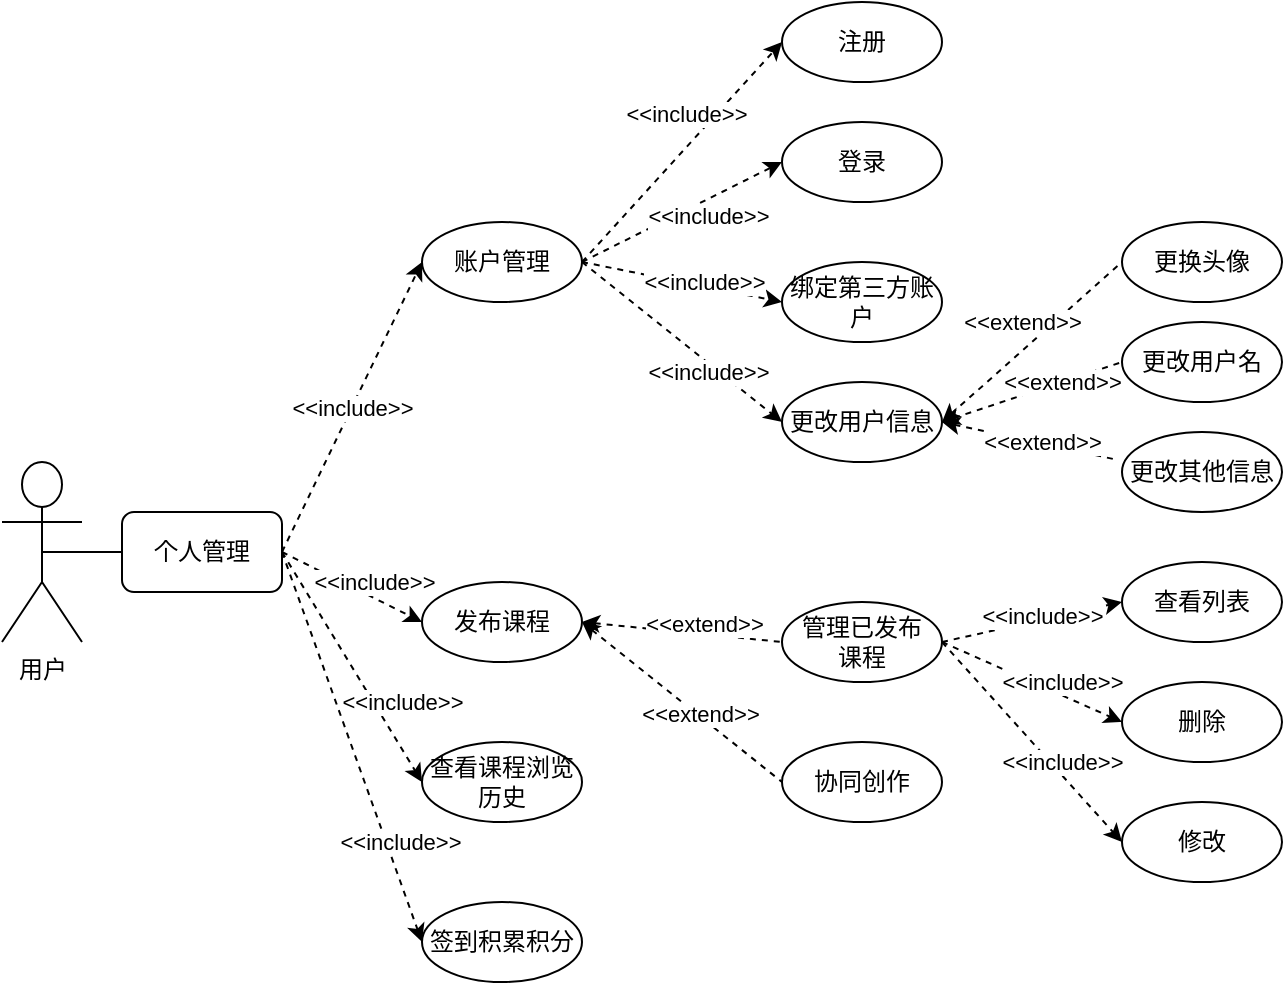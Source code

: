 <mxfile version="13.3.0" type="github">
  <diagram id="4WbnDxN287iUgR8xs6Hp" name="第 1 页">
    <mxGraphModel dx="460" dy="776" grid="1" gridSize="10" guides="1" tooltips="1" connect="1" arrows="1" fold="1" page="1" pageScale="1" pageWidth="827" pageHeight="1169" math="0" shadow="0">
      <root>
        <mxCell id="0" />
        <mxCell id="1" parent="0" />
        <mxCell id="_Q8EhHVZcNwwLPwxINLw-41" value="&amp;lt;&amp;lt;include&amp;gt;&amp;gt;" style="rounded=0;orthogonalLoop=1;jettySize=auto;exitX=1;exitY=0.5;exitDx=0;exitDy=0;entryX=0;entryY=0.5;entryDx=0;entryDy=0;html=1;endArrow=classic;dashed=1;" parent="1" source="yA0ouvQeFD9ly3XBQBOp-1" edge="1">
          <mxGeometry relative="1" as="geometry">
            <mxPoint x="220" y="200" as="targetPoint" />
          </mxGeometry>
        </mxCell>
        <mxCell id="_Q8EhHVZcNwwLPwxINLw-42" style="rounded=0;orthogonalLoop=1;jettySize=auto;html=1;exitX=1;exitY=0.5;exitDx=0;exitDy=0;entryX=0;entryY=0.5;entryDx=0;entryDy=0;endArrow=classic;dashed=1;" parent="1" source="yA0ouvQeFD9ly3XBQBOp-1" edge="1">
          <mxGeometry relative="1" as="geometry">
            <mxPoint x="220" y="380" as="targetPoint" />
          </mxGeometry>
        </mxCell>
        <mxCell id="aJ6DohNiMsdnpgR9BI76-1" value="&amp;lt;&amp;lt;include&amp;gt;&amp;gt;" style="edgeLabel;html=1;align=center;verticalAlign=middle;resizable=0;points=[];" parent="_Q8EhHVZcNwwLPwxINLw-42" vertex="1" connectable="0">
          <mxGeometry x="0.326" y="-1" relative="1" as="geometry">
            <mxPoint y="-9.15" as="offset" />
          </mxGeometry>
        </mxCell>
        <mxCell id="_Q8EhHVZcNwwLPwxINLw-43" value="&amp;lt;&amp;lt;include&amp;gt;&amp;gt;" style="rounded=0;orthogonalLoop=1;jettySize=auto;html=1;exitX=1;exitY=0.5;exitDx=0;exitDy=0;entryX=0;entryY=0.5;entryDx=0;entryDy=0;endArrow=classic;dashed=1;" parent="1" source="yA0ouvQeFD9ly3XBQBOp-1" edge="1">
          <mxGeometry x="0.415" y="12" relative="1" as="geometry">
            <mxPoint x="220" y="460" as="targetPoint" />
            <mxPoint as="offset" />
          </mxGeometry>
        </mxCell>
        <mxCell id="_Q8EhHVZcNwwLPwxINLw-44" value="&amp;lt;&amp;lt;include&amp;gt;&amp;gt;" style="rounded=0;orthogonalLoop=1;jettySize=auto;html=1;exitX=1;exitY=0.5;exitDx=0;exitDy=0;entryX=0;entryY=0.5;entryDx=0;entryDy=0;endArrow=classic;dashed=1;" parent="1" source="yA0ouvQeFD9ly3XBQBOp-1" edge="1">
          <mxGeometry x="0.513" y="7" relative="1" as="geometry">
            <mxPoint x="220" y="540" as="targetPoint" />
            <mxPoint as="offset" />
          </mxGeometry>
        </mxCell>
        <mxCell id="yA0ouvQeFD9ly3XBQBOp-2" style="edgeStyle=none;rounded=0;orthogonalLoop=1;jettySize=auto;html=1;exitX=0.5;exitY=0.5;exitDx=0;exitDy=0;exitPerimeter=0;entryX=0;entryY=0.5;entryDx=0;entryDy=0;endArrow=none;endFill=0;" parent="1" source="_Q8EhHVZcNwwLPwxINLw-6" target="yA0ouvQeFD9ly3XBQBOp-1" edge="1">
          <mxGeometry relative="1" as="geometry" />
        </mxCell>
        <mxCell id="_Q8EhHVZcNwwLPwxINLw-6" value="用户" style="shape=umlActor;verticalLabelPosition=bottom;labelBackgroundColor=#ffffff;verticalAlign=top;html=1;outlineConnect=0;" parent="1" vertex="1">
          <mxGeometry x="10" y="300" width="40" height="90" as="geometry" />
        </mxCell>
        <mxCell id="_Q8EhHVZcNwwLPwxINLw-45" style="rounded=0;orthogonalLoop=1;jettySize=auto;html=1;exitX=1;exitY=0.5;exitDx=0;exitDy=0;entryX=0;entryY=0.5;entryDx=0;entryDy=0;dashed=1;" parent="1" edge="1">
          <mxGeometry relative="1" as="geometry">
            <mxPoint x="300" y="200" as="sourcePoint" />
            <mxPoint x="400" y="90" as="targetPoint" />
          </mxGeometry>
        </mxCell>
        <mxCell id="_Q8EhHVZcNwwLPwxINLw-76" value="&amp;lt;&amp;lt;include&amp;gt;&amp;gt;" style="edgeLabel;html=1;align=center;verticalAlign=middle;resizable=0;points=[];" parent="_Q8EhHVZcNwwLPwxINLw-45" vertex="1" connectable="0">
          <mxGeometry x="-0.207" y="1" relative="1" as="geometry">
            <mxPoint x="13.29" y="-30.1" as="offset" />
          </mxGeometry>
        </mxCell>
        <mxCell id="_Q8EhHVZcNwwLPwxINLw-46" style="rounded=0;orthogonalLoop=1;jettySize=auto;html=1;exitX=1;exitY=0.5;exitDx=0;exitDy=0;entryX=0;entryY=0.5;entryDx=0;entryDy=0;dashed=1;" parent="1" edge="1">
          <mxGeometry relative="1" as="geometry">
            <mxPoint x="300" y="200" as="sourcePoint" />
            <mxPoint x="400" y="150" as="targetPoint" />
          </mxGeometry>
        </mxCell>
        <mxCell id="_Q8EhHVZcNwwLPwxINLw-78" value="&amp;lt;&amp;lt;include&amp;gt;&amp;gt;" style="edgeLabel;html=1;align=center;verticalAlign=middle;resizable=0;points=[];" parent="_Q8EhHVZcNwwLPwxINLw-46" vertex="1" connectable="0">
          <mxGeometry x="-0.425" y="-2" relative="1" as="geometry">
            <mxPoint x="33.6" y="-10.46" as="offset" />
          </mxGeometry>
        </mxCell>
        <mxCell id="_Q8EhHVZcNwwLPwxINLw-47" style="orthogonalLoop=1;jettySize=auto;html=1;exitX=1;exitY=0.5;exitDx=0;exitDy=0;entryX=0;entryY=0.5;entryDx=0;entryDy=0;endArrow=classic;fontSize=11;rounded=0;dashed=1;" parent="1" edge="1">
          <mxGeometry relative="1" as="geometry">
            <mxPoint x="300" y="200" as="sourcePoint" />
            <mxPoint x="400" y="220" as="targetPoint" />
          </mxGeometry>
        </mxCell>
        <mxCell id="_Q8EhHVZcNwwLPwxINLw-79" value="&amp;lt;&amp;lt;include&amp;gt;&amp;gt;" style="edgeLabel;html=1;align=center;verticalAlign=middle;resizable=0;points=[];" parent="_Q8EhHVZcNwwLPwxINLw-47" vertex="1" connectable="0">
          <mxGeometry x="0.42" y="-2" relative="1" as="geometry">
            <mxPoint x="-10.21" y="-6.08" as="offset" />
          </mxGeometry>
        </mxCell>
        <mxCell id="_Q8EhHVZcNwwLPwxINLw-48" style="orthogonalLoop=1;jettySize=auto;html=1;exitX=1;exitY=0.5;exitDx=0;exitDy=0;entryX=0;entryY=0.5;entryDx=0;entryDy=0;endArrow=classic;fontSize=11;rounded=0;dashed=1;" parent="1" edge="1">
          <mxGeometry relative="1" as="geometry">
            <mxPoint x="300" y="200" as="sourcePoint" />
            <mxPoint x="400" y="280" as="targetPoint" />
          </mxGeometry>
        </mxCell>
        <mxCell id="_Q8EhHVZcNwwLPwxINLw-80" value="&amp;lt;&amp;lt;include&amp;gt;&amp;gt;" style="edgeLabel;html=1;align=center;verticalAlign=middle;resizable=0;points=[];" parent="_Q8EhHVZcNwwLPwxINLw-48" vertex="1" connectable="0">
          <mxGeometry x="0.296" y="-4" relative="1" as="geometry">
            <mxPoint as="offset" />
          </mxGeometry>
        </mxCell>
        <mxCell id="_Q8EhHVZcNwwLPwxINLw-52" style="rounded=0;orthogonalLoop=1;jettySize=auto;html=1;exitX=1;exitY=0.5;exitDx=0;exitDy=0;entryX=0;entryY=0.5;entryDx=0;entryDy=0;dashed=1;endFill=0;endArrow=none;startFill=1;startArrow=classic;" parent="1" edge="1" target="yA0ouvQeFD9ly3XBQBOp-14">
          <mxGeometry relative="1" as="geometry">
            <mxPoint x="300" y="380" as="sourcePoint" />
            <mxPoint x="400" y="420" as="targetPoint" />
          </mxGeometry>
        </mxCell>
        <mxCell id="_Q8EhHVZcNwwLPwxINLw-82" value="&lt;span style=&quot;color: rgba(0 , 0 , 0 , 0) ; font-family: monospace ; font-size: 0px ; background-color: rgb(248 , 249 , 250)&quot;&gt;%3CmxGraphModel%3E%3Croot%3E%3CmxCell%20id%3D%220%22%2F%3E%3CmxCell%20id%3D%221%22%20parent%3D%220%22%2F%3E%3CmxCell%20id%3D%222%22%20style%3D%22rounded%3D0%3BorthogonalLoop%3D1%3BjettySize%3Dauto%3Bhtml%3D1%3BexitX%3D1%3BexitY%3D0.5%3BexitDx%3D0%3BexitDy%3D0%3BentryX%3D0%3BentryY%3D0.5%3BentryDx%3D0%3BentryDy%3D0%3Bdashed%3D1%3B%22%20edge%3D%221%22%20parent%3D%221%22%3E%3CmxGeometry%20relative%3D%221%22%20as%3D%22geometry%22%3E%3CmxPoint%20x%3D%22300%22%20y%3D%22380%22%20as%3D%22sourcePoint%22%2F%3E%3CmxPoint%20x%3D%22400%22%20y%3D%22340%22%20as%3D%22targetPoint%22%2F%3E%3C%2FmxGeometry%3E%3C%2FmxCell%3E%3CmxCell%20id%3D%223%22%20value%3D%22%26amp%3Blt%3B%26amp%3Blt%3Binclude%26amp%3Bgt%3B%26amp%3Bgt%3B%22%20style%3D%22edgeLabel%3Bhtml%3D1%3Balign%3Dcenter%3BverticalAlign%3Dmiddle%3Bresizable%3D0%3Bpoints%3D%5B%5D%3B%22%20vertex%3D%221%22%20connectable%3D%220%22%20parent%3D%222%22%3E%3CmxGeometry%20x%3D%22-0.44%22%20y%3D%222%22%20relative%3D%221%22%20as%3D%22geometry%22%3E%3CmxPoint%20x%3D%2217.31%22%20y%3D%22-10.05%22%20as%3D%22offset%22%2F%3E%3C%2FmxGeometry%3E%3C%2FmxCell%3E%3C%2Froot%3E%3C%2FmxGraphModel%3E《《&amp;lt;&lt;/span&gt;" style="edgeLabel;html=1;align=center;verticalAlign=middle;resizable=0;points=[];" parent="_Q8EhHVZcNwwLPwxINLw-52" vertex="1" connectable="0">
          <mxGeometry x="-0.4" relative="1" as="geometry">
            <mxPoint x="20.29" y="8.12" as="offset" />
          </mxGeometry>
        </mxCell>
        <mxCell id="yA0ouvQeFD9ly3XBQBOp-21" value="&amp;lt;&amp;lt;extend&amp;gt;&amp;gt;" style="edgeLabel;html=1;align=center;verticalAlign=middle;resizable=0;points=[];" parent="_Q8EhHVZcNwwLPwxINLw-52" vertex="1" connectable="0">
          <mxGeometry x="0.314" y="-2" relative="1" as="geometry">
            <mxPoint x="-5.18" y="-8.23" as="offset" />
          </mxGeometry>
        </mxCell>
        <mxCell id="_Q8EhHVZcNwwLPwxINLw-49" style="rounded=0;orthogonalLoop=1;jettySize=auto;html=1;exitX=1;exitY=0.5;exitDx=0;exitDy=0;entryX=0;entryY=0.5;entryDx=0;entryDy=0;dashed=1;endFill=0;endArrow=none;startFill=1;startArrow=classic;" parent="1" edge="1" target="yA0ouvQeFD9ly3XBQBOp-19">
          <mxGeometry relative="1" as="geometry">
            <mxPoint x="480" y="280" as="sourcePoint" />
            <mxPoint x="570" y="240" as="targetPoint" />
          </mxGeometry>
        </mxCell>
        <mxCell id="_Q8EhHVZcNwwLPwxINLw-83" value="&amp;lt;&amp;lt;extend&amp;gt;&amp;gt;" style="edgeLabel;html=1;align=center;verticalAlign=middle;resizable=0;points=[];" parent="_Q8EhHVZcNwwLPwxINLw-49" vertex="1" connectable="0">
          <mxGeometry x="0.547" y="3" relative="1" as="geometry">
            <mxPoint x="-28.23" y="13.61" as="offset" />
          </mxGeometry>
        </mxCell>
        <mxCell id="_Q8EhHVZcNwwLPwxINLw-50" style="rounded=0;orthogonalLoop=1;jettySize=auto;html=1;exitX=1;exitY=0.5;exitDx=0;exitDy=0;entryX=0;entryY=0.5;entryDx=0;entryDy=0;dashed=1;endFill=0;endArrow=none;startFill=1;startArrow=classic;" parent="1" edge="1" target="yA0ouvQeFD9ly3XBQBOp-20">
          <mxGeometry relative="1" as="geometry">
            <mxPoint x="480" y="280" as="sourcePoint" />
            <mxPoint x="570" y="300" as="targetPoint" />
          </mxGeometry>
        </mxCell>
        <mxCell id="_Q8EhHVZcNwwLPwxINLw-101" value="&amp;lt;&amp;lt;extend&amp;gt;&amp;gt;" style="edgeLabel;html=1;align=center;verticalAlign=middle;resizable=0;points=[];" parent="_Q8EhHVZcNwwLPwxINLw-50" vertex="1" connectable="0">
          <mxGeometry x="-0.447" y="-1" relative="1" as="geometry">
            <mxPoint x="35.02" y="-12.73" as="offset" />
          </mxGeometry>
        </mxCell>
        <mxCell id="_Q8EhHVZcNwwLPwxINLw-54" style="rounded=0;orthogonalLoop=1;jettySize=auto;html=1;exitX=1;exitY=0.5;exitDx=0;exitDy=0;entryX=0;entryY=0.5;entryDx=0;entryDy=0;dashed=1;" parent="1" edge="1" source="yA0ouvQeFD9ly3XBQBOp-14">
          <mxGeometry relative="1" as="geometry">
            <mxPoint x="480" y="420" as="sourcePoint" />
            <mxPoint x="570" y="370" as="targetPoint" />
          </mxGeometry>
        </mxCell>
        <mxCell id="_Q8EhHVZcNwwLPwxINLw-84" value="&amp;lt;&amp;lt;include&amp;gt;&amp;gt;" style="edgeLabel;html=1;align=center;verticalAlign=middle;resizable=0;points=[];" parent="_Q8EhHVZcNwwLPwxINLw-54" vertex="1" connectable="0">
          <mxGeometry x="0.36" relative="1" as="geometry">
            <mxPoint x="-11.14" y="0.57" as="offset" />
          </mxGeometry>
        </mxCell>
        <mxCell id="_Q8EhHVZcNwwLPwxINLw-55" style="rounded=0;orthogonalLoop=1;jettySize=auto;html=1;exitX=1;exitY=0.5;exitDx=0;exitDy=0;entryX=0;entryY=0.5;entryDx=0;entryDy=0;dashed=1;endArrow=classic;" parent="1" edge="1" source="yA0ouvQeFD9ly3XBQBOp-14">
          <mxGeometry relative="1" as="geometry">
            <mxPoint x="480" y="420" as="sourcePoint" />
            <mxPoint x="570" y="430" as="targetPoint" />
          </mxGeometry>
        </mxCell>
        <mxCell id="_Q8EhHVZcNwwLPwxINLw-85" value="&amp;lt;&amp;lt;include&amp;gt;&amp;gt;" style="edgeLabel;html=1;align=center;verticalAlign=middle;resizable=0;points=[];" parent="_Q8EhHVZcNwwLPwxINLw-55" vertex="1" connectable="0">
          <mxGeometry x="0.68" y="-1" relative="1" as="geometry">
            <mxPoint x="-15.44" y="-14.62" as="offset" />
          </mxGeometry>
        </mxCell>
        <mxCell id="_Q8EhHVZcNwwLPwxINLw-56" style="rounded=0;orthogonalLoop=1;jettySize=auto;html=1;exitX=1;exitY=0.5;exitDx=0;exitDy=0;entryX=0;entryY=0.5;entryDx=0;entryDy=0;dashed=1;endArrow=classic;" parent="1" edge="1" source="yA0ouvQeFD9ly3XBQBOp-14">
          <mxGeometry relative="1" as="geometry">
            <mxPoint x="480" y="420" as="sourcePoint" />
            <mxPoint x="570" y="490" as="targetPoint" />
          </mxGeometry>
        </mxCell>
        <mxCell id="_Q8EhHVZcNwwLPwxINLw-86" value="&amp;lt;&amp;lt;include&amp;gt;&amp;gt;" style="edgeLabel;html=1;align=center;verticalAlign=middle;resizable=0;points=[];" parent="_Q8EhHVZcNwwLPwxINLw-56" vertex="1" connectable="0">
          <mxGeometry x="0.328" y="1" relative="1" as="geometry">
            <mxPoint x="-0.6" y="-5.87" as="offset" />
          </mxGeometry>
        </mxCell>
        <mxCell id="yA0ouvQeFD9ly3XBQBOp-1" value="个人管理" style="rounded=1;whiteSpace=wrap;html=1;" parent="1" vertex="1">
          <mxGeometry x="70" y="325" width="80" height="40" as="geometry" />
        </mxCell>
        <mxCell id="yA0ouvQeFD9ly3XBQBOp-4" value="账户管理" style="ellipse;whiteSpace=wrap;html=1;rounded=1;gradientColor=#ffffff;" parent="1" vertex="1">
          <mxGeometry x="220" y="180" width="80" height="40" as="geometry" />
        </mxCell>
        <mxCell id="yA0ouvQeFD9ly3XBQBOp-6" value="发布课程" style="ellipse;whiteSpace=wrap;html=1;rounded=1;gradientColor=#ffffff;" parent="1" vertex="1">
          <mxGeometry x="220" y="360" width="80" height="40" as="geometry" />
        </mxCell>
        <mxCell id="yA0ouvQeFD9ly3XBQBOp-7" value="查看课程浏览历史" style="ellipse;whiteSpace=wrap;html=1;rounded=1;gradientColor=#ffffff;" parent="1" vertex="1">
          <mxGeometry x="220" y="440" width="80" height="40" as="geometry" />
        </mxCell>
        <mxCell id="yA0ouvQeFD9ly3XBQBOp-8" value="签到积累积分" style="ellipse;whiteSpace=wrap;html=1;rounded=1;gradientColor=#ffffff;" parent="1" vertex="1">
          <mxGeometry x="220" y="520" width="80" height="40" as="geometry" />
        </mxCell>
        <mxCell id="yA0ouvQeFD9ly3XBQBOp-9" value="注册" style="ellipse;whiteSpace=wrap;html=1;rounded=1;gradientColor=#ffffff;" parent="1" vertex="1">
          <mxGeometry x="400" y="70" width="80" height="40" as="geometry" />
        </mxCell>
        <mxCell id="yA0ouvQeFD9ly3XBQBOp-10" value="登录" style="ellipse;whiteSpace=wrap;html=1;rounded=1;gradientColor=#ffffff;" parent="1" vertex="1">
          <mxGeometry x="400" y="130" width="80" height="40" as="geometry" />
        </mxCell>
        <mxCell id="yA0ouvQeFD9ly3XBQBOp-11" value="绑定第三方账户" style="ellipse;whiteSpace=wrap;html=1;rounded=1;gradientColor=#ffffff;" parent="1" vertex="1">
          <mxGeometry x="400" y="200" width="80" height="40" as="geometry" />
        </mxCell>
        <mxCell id="yA0ouvQeFD9ly3XBQBOp-12" value="更改用户信息" style="ellipse;whiteSpace=wrap;html=1;rounded=1;gradientColor=#ffffff;" parent="1" vertex="1">
          <mxGeometry x="400" y="260" width="80" height="40" as="geometry" />
        </mxCell>
        <mxCell id="yA0ouvQeFD9ly3XBQBOp-14" value="管理已发布&lt;br&gt;课程" style="ellipse;whiteSpace=wrap;html=1;rounded=1;gradientColor=#ffffff;" parent="1" vertex="1">
          <mxGeometry x="400" y="370" width="80" height="40" as="geometry" />
        </mxCell>
        <mxCell id="yA0ouvQeFD9ly3XBQBOp-15" value="查看列表" style="ellipse;whiteSpace=wrap;html=1;rounded=1;gradientColor=#ffffff;" parent="1" vertex="1">
          <mxGeometry x="570" y="350" width="80" height="40" as="geometry" />
        </mxCell>
        <mxCell id="yA0ouvQeFD9ly3XBQBOp-16" value="删除" style="ellipse;whiteSpace=wrap;html=1;rounded=1;gradientColor=#ffffff;" parent="1" vertex="1">
          <mxGeometry x="570" y="410" width="80" height="40" as="geometry" />
        </mxCell>
        <mxCell id="yA0ouvQeFD9ly3XBQBOp-17" value="修改" style="ellipse;whiteSpace=wrap;html=1;rounded=1;gradientColor=#ffffff;" parent="1" vertex="1">
          <mxGeometry x="570" y="470" width="80" height="40" as="geometry" />
        </mxCell>
        <mxCell id="yA0ouvQeFD9ly3XBQBOp-19" value="更换头像" style="ellipse;whiteSpace=wrap;html=1;rounded=1;gradientColor=#ffffff;" parent="1" vertex="1">
          <mxGeometry x="570" y="180" width="80" height="40" as="geometry" />
        </mxCell>
        <mxCell id="yA0ouvQeFD9ly3XBQBOp-20" value="更改用户名" style="ellipse;whiteSpace=wrap;html=1;rounded=1;gradientColor=#ffffff;" parent="1" vertex="1">
          <mxGeometry x="570" y="230" width="80" height="40" as="geometry" />
        </mxCell>
        <mxCell id="vfofbVD8pyboMp7JpdKn-1" style="rounded=0;orthogonalLoop=1;jettySize=auto;html=1;exitX=1;exitY=0.5;exitDx=0;exitDy=0;entryX=-0.025;entryY=0.35;entryDx=0;entryDy=0;dashed=1;endFill=0;endArrow=none;startFill=1;startArrow=classic;entryPerimeter=0;" edge="1" parent="1" source="yA0ouvQeFD9ly3XBQBOp-12" target="vfofbVD8pyboMp7JpdKn-3">
          <mxGeometry relative="1" as="geometry">
            <mxPoint x="490" y="290" as="sourcePoint" />
            <mxPoint x="580" y="310" as="targetPoint" />
          </mxGeometry>
        </mxCell>
        <mxCell id="vfofbVD8pyboMp7JpdKn-2" value="&amp;lt;&amp;lt;extend&amp;gt;&amp;gt;" style="edgeLabel;html=1;align=center;verticalAlign=middle;resizable=0;points=[];" vertex="1" connectable="0" parent="vfofbVD8pyboMp7JpdKn-1">
          <mxGeometry x="-0.447" y="-1" relative="1" as="geometry">
            <mxPoint x="25.77" y="3.6" as="offset" />
          </mxGeometry>
        </mxCell>
        <mxCell id="vfofbVD8pyboMp7JpdKn-3" value="更改其他信息" style="ellipse;whiteSpace=wrap;html=1;rounded=1;gradientColor=#ffffff;" vertex="1" parent="1">
          <mxGeometry x="570" y="285" width="80" height="40" as="geometry" />
        </mxCell>
        <mxCell id="vfofbVD8pyboMp7JpdKn-4" style="rounded=0;orthogonalLoop=1;jettySize=auto;html=1;exitX=1;exitY=0.5;exitDx=0;exitDy=0;entryX=0;entryY=0.5;entryDx=0;entryDy=0;dashed=1;endFill=0;endArrow=none;startFill=1;startArrow=classic;" edge="1" parent="1" source="yA0ouvQeFD9ly3XBQBOp-6" target="vfofbVD8pyboMp7JpdKn-7">
          <mxGeometry relative="1" as="geometry">
            <mxPoint x="310" y="440" as="sourcePoint" />
            <mxPoint x="410" y="480" as="targetPoint" />
          </mxGeometry>
        </mxCell>
        <mxCell id="vfofbVD8pyboMp7JpdKn-5" value="&lt;span style=&quot;color: rgba(0 , 0 , 0 , 0) ; font-family: monospace ; font-size: 0px ; background-color: rgb(248 , 249 , 250)&quot;&gt;%3CmxGraphModel%3E%3Croot%3E%3CmxCell%20id%3D%220%22%2F%3E%3CmxCell%20id%3D%221%22%20parent%3D%220%22%2F%3E%3CmxCell%20id%3D%222%22%20style%3D%22rounded%3D0%3BorthogonalLoop%3D1%3BjettySize%3Dauto%3Bhtml%3D1%3BexitX%3D1%3BexitY%3D0.5%3BexitDx%3D0%3BexitDy%3D0%3BentryX%3D0%3BentryY%3D0.5%3BentryDx%3D0%3BentryDy%3D0%3Bdashed%3D1%3B%22%20edge%3D%221%22%20parent%3D%221%22%3E%3CmxGeometry%20relative%3D%221%22%20as%3D%22geometry%22%3E%3CmxPoint%20x%3D%22300%22%20y%3D%22380%22%20as%3D%22sourcePoint%22%2F%3E%3CmxPoint%20x%3D%22400%22%20y%3D%22340%22%20as%3D%22targetPoint%22%2F%3E%3C%2FmxGeometry%3E%3C%2FmxCell%3E%3CmxCell%20id%3D%223%22%20value%3D%22%26amp%3Blt%3B%26amp%3Blt%3Binclude%26amp%3Bgt%3B%26amp%3Bgt%3B%22%20style%3D%22edgeLabel%3Bhtml%3D1%3Balign%3Dcenter%3BverticalAlign%3Dmiddle%3Bresizable%3D0%3Bpoints%3D%5B%5D%3B%22%20vertex%3D%221%22%20connectable%3D%220%22%20parent%3D%222%22%3E%3CmxGeometry%20x%3D%22-0.44%22%20y%3D%222%22%20relative%3D%221%22%20as%3D%22geometry%22%3E%3CmxPoint%20x%3D%2217.31%22%20y%3D%22-10.05%22%20as%3D%22offset%22%2F%3E%3C%2FmxGeometry%3E%3C%2FmxCell%3E%3C%2Froot%3E%3C%2FmxGraphModel%3E《《&amp;lt;&lt;/span&gt;" style="edgeLabel;html=1;align=center;verticalAlign=middle;resizable=0;points=[];" vertex="1" connectable="0" parent="vfofbVD8pyboMp7JpdKn-4">
          <mxGeometry x="-0.4" relative="1" as="geometry">
            <mxPoint x="20.29" y="8.12" as="offset" />
          </mxGeometry>
        </mxCell>
        <mxCell id="vfofbVD8pyboMp7JpdKn-6" value="&amp;lt;&amp;lt;extend&amp;gt;&amp;gt;" style="edgeLabel;html=1;align=center;verticalAlign=middle;resizable=0;points=[];" vertex="1" connectable="0" parent="vfofbVD8pyboMp7JpdKn-4">
          <mxGeometry x="0.314" y="-2" relative="1" as="geometry">
            <mxPoint x="-5.18" y="-8.23" as="offset" />
          </mxGeometry>
        </mxCell>
        <mxCell id="vfofbVD8pyboMp7JpdKn-7" value="协同创作" style="ellipse;whiteSpace=wrap;html=1;rounded=1;gradientColor=#ffffff;" vertex="1" parent="1">
          <mxGeometry x="400" y="440" width="80" height="40" as="geometry" />
        </mxCell>
      </root>
    </mxGraphModel>
  </diagram>
</mxfile>
